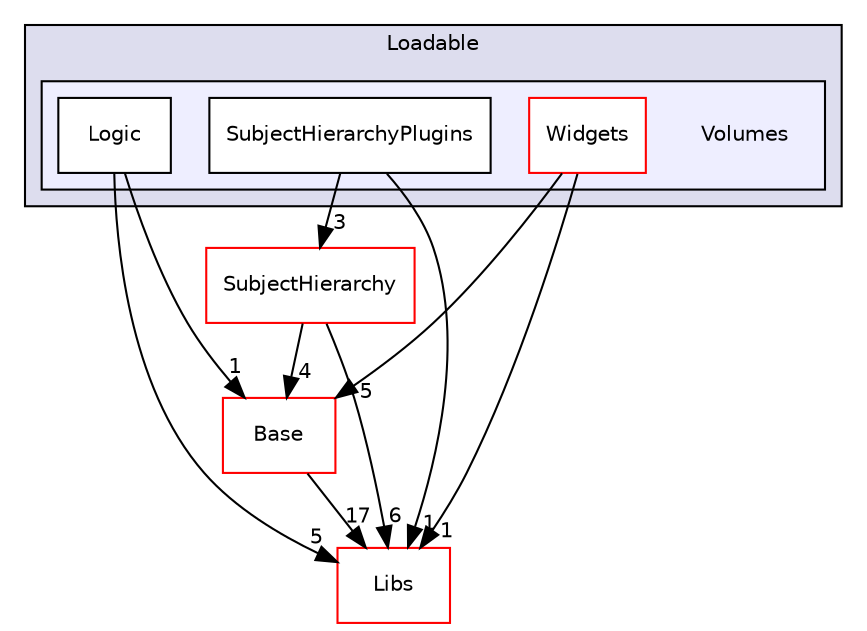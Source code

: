 digraph "Modules/Loadable/Volumes" {
  bgcolor=transparent;
  compound=true
  node [ fontsize="10", fontname="Helvetica"];
  edge [ labelfontsize="10", labelfontname="Helvetica"];
  subgraph clusterdir_d01fdafe93af837a1755aeb3a6390699 {
    graph [ bgcolor="#ddddee", pencolor="black", label="Loadable" fontname="Helvetica", fontsize="10", URL="dir_d01fdafe93af837a1755aeb3a6390699.html"]
  subgraph clusterdir_7e66b5ba9bf1f6ef143fe0ed8fb244d9 {
    graph [ bgcolor="#eeeeff", pencolor="black", label="" URL="dir_7e66b5ba9bf1f6ef143fe0ed8fb244d9.html"];
    dir_7e66b5ba9bf1f6ef143fe0ed8fb244d9 [shape=plaintext label="Volumes"];
    dir_cdf32e9718037f754aa71e142e7ec7c2 [shape=box label="Logic" color="black" fillcolor="white" style="filled" URL="dir_cdf32e9718037f754aa71e142e7ec7c2.html"];
    dir_f0788d00e3b44084335eefc243cbe13f [shape=box label="SubjectHierarchyPlugins" color="black" fillcolor="white" style="filled" URL="dir_f0788d00e3b44084335eefc243cbe13f.html"];
    dir_669ad6877e6e2267fb085fabf83a4ce9 [shape=box label="Widgets" color="red" fillcolor="white" style="filled" URL="dir_669ad6877e6e2267fb085fabf83a4ce9.html"];
  }
  }
  dir_6e6cb9563333489fde7459b1f95e59a5 [shape=box label="Libs" color="red" URL="dir_6e6cb9563333489fde7459b1f95e59a5.html"];
  dir_628593db0cdce5a76fb85526ae5aa762 [shape=box label="Base" color="red" URL="dir_628593db0cdce5a76fb85526ae5aa762.html"];
  dir_1694c2d71873d62d036e188d77c435ae [shape=box label="SubjectHierarchy" color="red" URL="dir_1694c2d71873d62d036e188d77c435ae.html"];
  dir_669ad6877e6e2267fb085fabf83a4ce9->dir_6e6cb9563333489fde7459b1f95e59a5 [headlabel="1", labeldistance=1.5 headhref="dir_000145_000014.html"];
  dir_669ad6877e6e2267fb085fabf83a4ce9->dir_628593db0cdce5a76fb85526ae5aa762 [headlabel="5", labeldistance=1.5 headhref="dir_000145_000002.html"];
  dir_cdf32e9718037f754aa71e142e7ec7c2->dir_6e6cb9563333489fde7459b1f95e59a5 [headlabel="5", labeldistance=1.5 headhref="dir_000143_000014.html"];
  dir_cdf32e9718037f754aa71e142e7ec7c2->dir_628593db0cdce5a76fb85526ae5aa762 [headlabel="1", labeldistance=1.5 headhref="dir_000143_000002.html"];
  dir_628593db0cdce5a76fb85526ae5aa762->dir_6e6cb9563333489fde7459b1f95e59a5 [headlabel="17", labeldistance=1.5 headhref="dir_000002_000014.html"];
  dir_f0788d00e3b44084335eefc243cbe13f->dir_6e6cb9563333489fde7459b1f95e59a5 [headlabel="1", labeldistance=1.5 headhref="dir_000144_000014.html"];
  dir_f0788d00e3b44084335eefc243cbe13f->dir_1694c2d71873d62d036e188d77c435ae [headlabel="3", labeldistance=1.5 headhref="dir_000144_000107.html"];
  dir_1694c2d71873d62d036e188d77c435ae->dir_6e6cb9563333489fde7459b1f95e59a5 [headlabel="6", labeldistance=1.5 headhref="dir_000107_000014.html"];
  dir_1694c2d71873d62d036e188d77c435ae->dir_628593db0cdce5a76fb85526ae5aa762 [headlabel="4", labeldistance=1.5 headhref="dir_000107_000002.html"];
}
